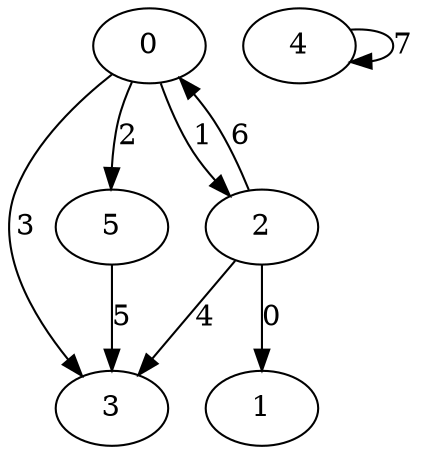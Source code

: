 digraph{
0 -> 3[label="3"];
0 -> 5[label="2"];
0 -> 2[label="1"];
2 -> 0[label="6"];
2 -> 3[label="4"];
2 -> 1[label="0"];
4 -> 4[label="7"];
5 -> 3[label="5"];
}